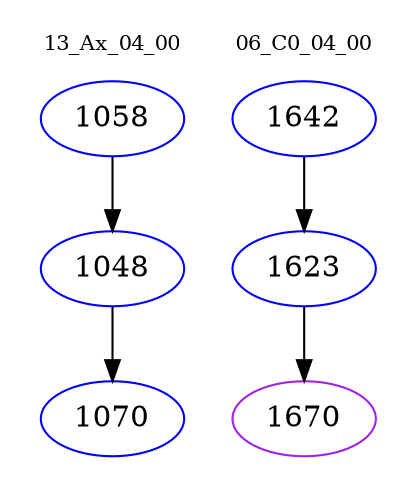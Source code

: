 digraph{
subgraph cluster_0 {
color = white
label = "13_Ax_04_00";
fontsize=10;
T0_1058 [label="1058", color="blue"]
T0_1058 -> T0_1048 [color="black"]
T0_1048 [label="1048", color="blue"]
T0_1048 -> T0_1070 [color="black"]
T0_1070 [label="1070", color="blue"]
}
subgraph cluster_1 {
color = white
label = "06_C0_04_00";
fontsize=10;
T1_1642 [label="1642", color="blue"]
T1_1642 -> T1_1623 [color="black"]
T1_1623 [label="1623", color="blue"]
T1_1623 -> T1_1670 [color="black"]
T1_1670 [label="1670", color="purple"]
}
}
